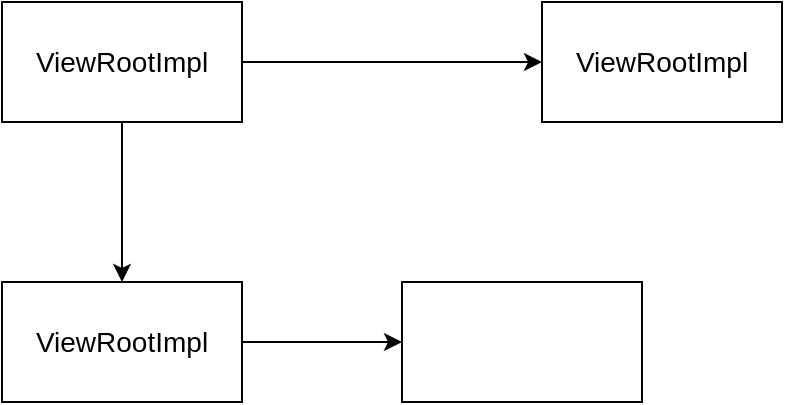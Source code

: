 <mxfile version="25.0.3">
  <diagram name="Page-1" id="lWYaRy7YXWWMsZ1So5KU">
    <mxGraphModel dx="1718" dy="1030" grid="1" gridSize="10" guides="1" tooltips="1" connect="1" arrows="1" fold="1" page="1" pageScale="1" pageWidth="850" pageHeight="1100" math="0" shadow="0">
      <root>
        <mxCell id="0" />
        <mxCell id="1" parent="0" />
        <mxCell id="JMyZPUP7bZo_tjjevuAE-3" style="edgeStyle=orthogonalEdgeStyle;rounded=0;orthogonalLoop=1;jettySize=auto;html=1;" edge="1" parent="1" source="JMyZPUP7bZo_tjjevuAE-1" target="JMyZPUP7bZo_tjjevuAE-2">
          <mxGeometry relative="1" as="geometry" />
        </mxCell>
        <mxCell id="JMyZPUP7bZo_tjjevuAE-5" value="" style="edgeStyle=orthogonalEdgeStyle;rounded=0;orthogonalLoop=1;jettySize=auto;html=1;" edge="1" parent="1" source="JMyZPUP7bZo_tjjevuAE-1" target="JMyZPUP7bZo_tjjevuAE-4">
          <mxGeometry relative="1" as="geometry" />
        </mxCell>
        <mxCell id="JMyZPUP7bZo_tjjevuAE-1" value="&lt;font style=&quot;font-size: 14px;&quot;&gt;ViewRootImpl&lt;/font&gt;" style="rounded=0;whiteSpace=wrap;html=1;" vertex="1" parent="1">
          <mxGeometry x="170" y="360" width="120" height="60" as="geometry" />
        </mxCell>
        <mxCell id="JMyZPUP7bZo_tjjevuAE-2" value="&lt;font style=&quot;font-size: 14px;&quot;&gt;ViewRootImpl&lt;/font&gt;" style="rounded=0;whiteSpace=wrap;html=1;" vertex="1" parent="1">
          <mxGeometry x="440" y="360" width="120" height="60" as="geometry" />
        </mxCell>
        <mxCell id="JMyZPUP7bZo_tjjevuAE-7" value="" style="edgeStyle=orthogonalEdgeStyle;rounded=0;orthogonalLoop=1;jettySize=auto;html=1;" edge="1" parent="1" source="JMyZPUP7bZo_tjjevuAE-4" target="JMyZPUP7bZo_tjjevuAE-6">
          <mxGeometry relative="1" as="geometry" />
        </mxCell>
        <mxCell id="JMyZPUP7bZo_tjjevuAE-4" value="&lt;font style=&quot;font-size: 14px;&quot;&gt;ViewRootImpl&lt;/font&gt;" style="rounded=0;whiteSpace=wrap;html=1;" vertex="1" parent="1">
          <mxGeometry x="170" y="500" width="120" height="60" as="geometry" />
        </mxCell>
        <mxCell id="JMyZPUP7bZo_tjjevuAE-6" value="" style="whiteSpace=wrap;html=1;rounded=0;" vertex="1" parent="1">
          <mxGeometry x="370" y="500" width="120" height="60" as="geometry" />
        </mxCell>
      </root>
    </mxGraphModel>
  </diagram>
</mxfile>
